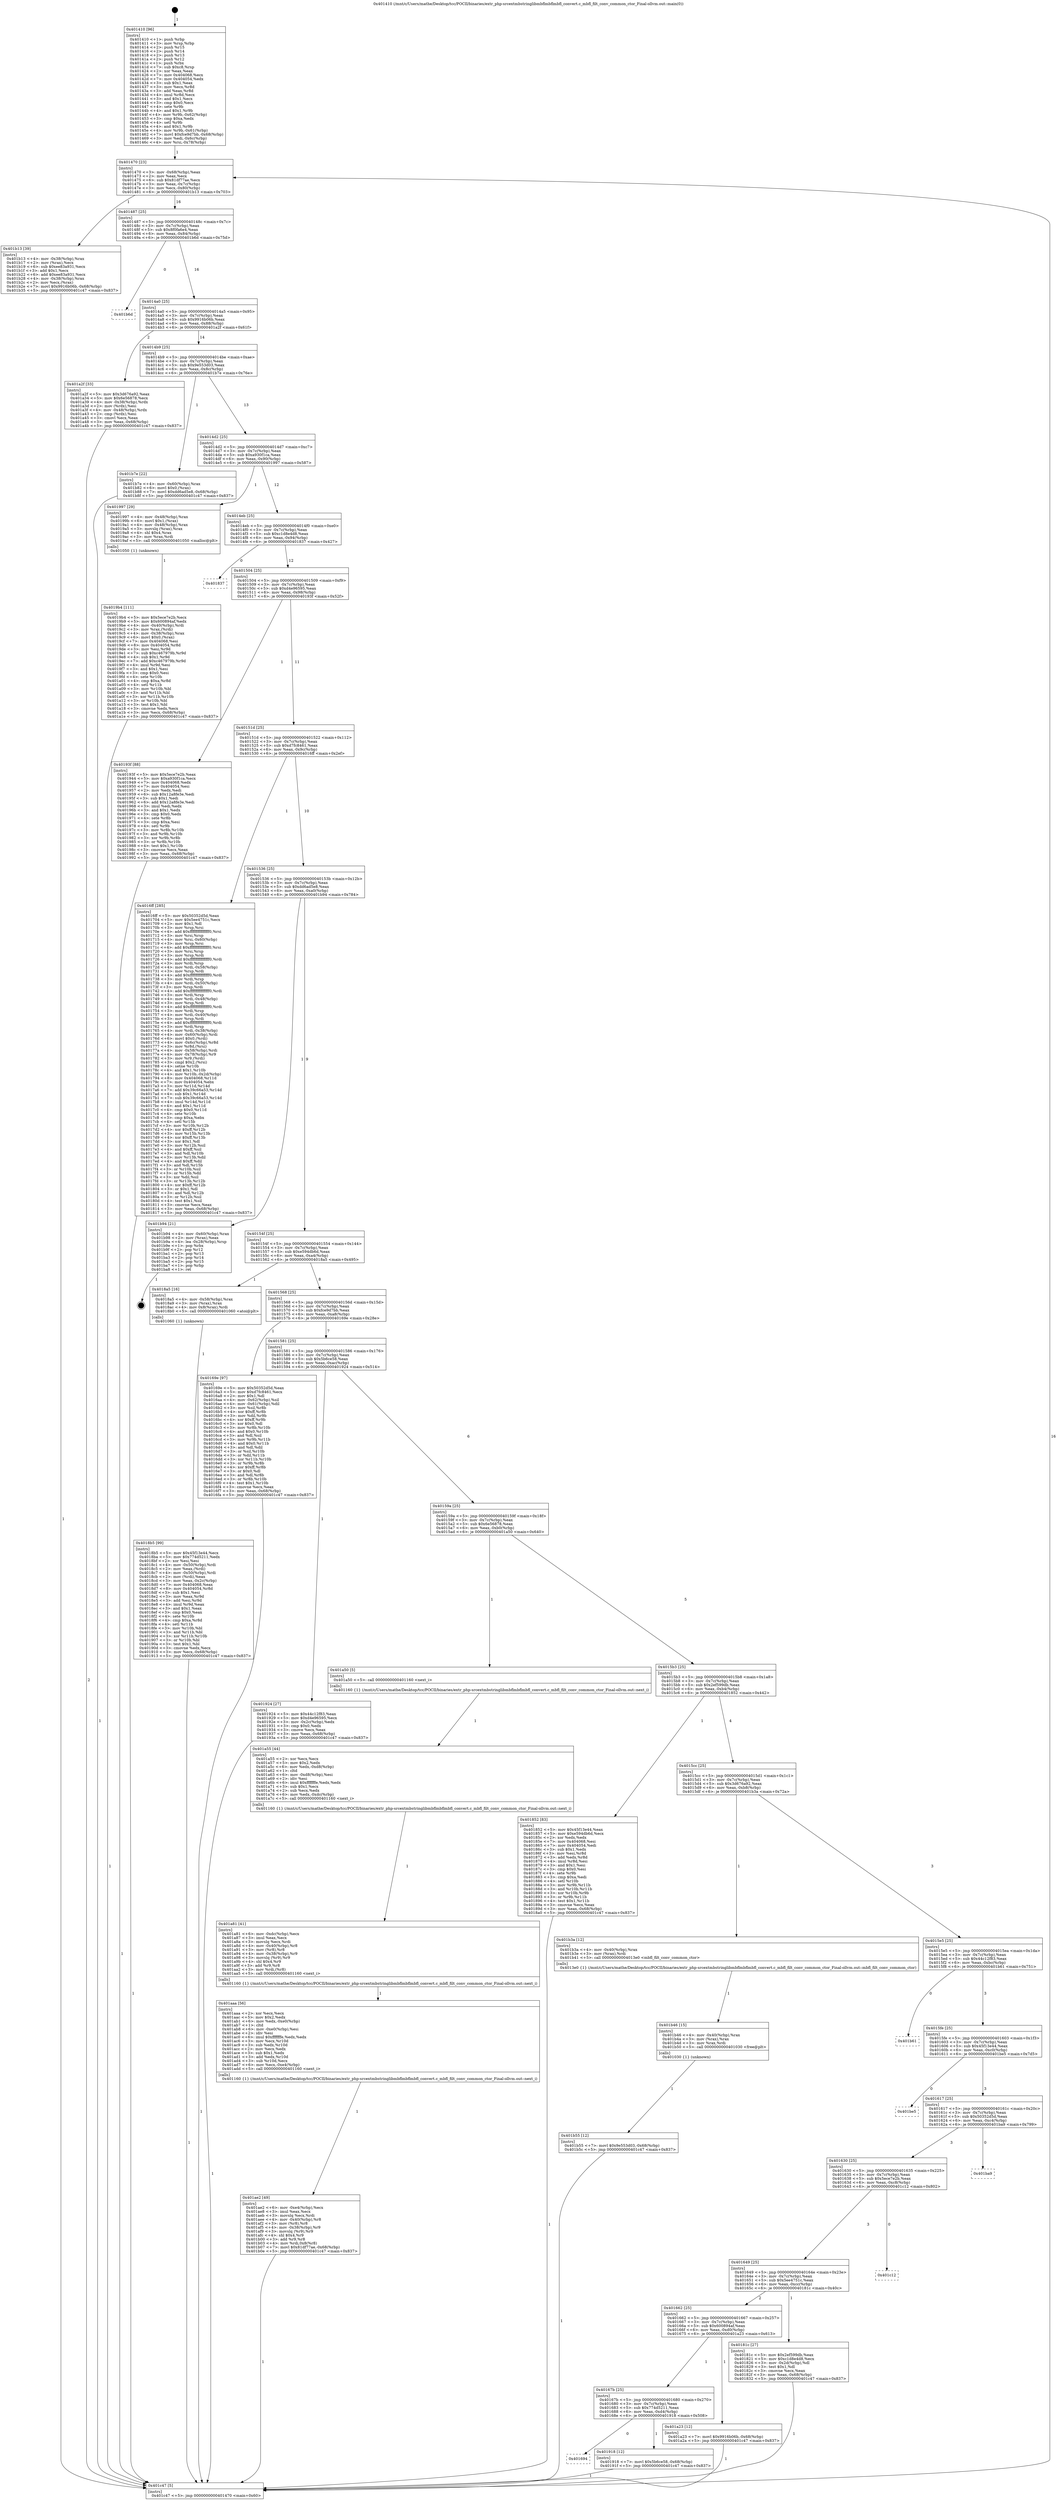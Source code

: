 digraph "0x401410" {
  label = "0x401410 (/mnt/c/Users/mathe/Desktop/tcc/POCII/binaries/extr_php-srcextmbstringlibmbflmbflmbfl_convert.c_mbfl_filt_conv_common_ctor_Final-ollvm.out::main(0))"
  labelloc = "t"
  node[shape=record]

  Entry [label="",width=0.3,height=0.3,shape=circle,fillcolor=black,style=filled]
  "0x401470" [label="{
     0x401470 [23]\l
     | [instrs]\l
     &nbsp;&nbsp;0x401470 \<+3\>: mov -0x68(%rbp),%eax\l
     &nbsp;&nbsp;0x401473 \<+2\>: mov %eax,%ecx\l
     &nbsp;&nbsp;0x401475 \<+6\>: sub $0x81df77ae,%ecx\l
     &nbsp;&nbsp;0x40147b \<+3\>: mov %eax,-0x7c(%rbp)\l
     &nbsp;&nbsp;0x40147e \<+3\>: mov %ecx,-0x80(%rbp)\l
     &nbsp;&nbsp;0x401481 \<+6\>: je 0000000000401b13 \<main+0x703\>\l
  }"]
  "0x401b13" [label="{
     0x401b13 [39]\l
     | [instrs]\l
     &nbsp;&nbsp;0x401b13 \<+4\>: mov -0x38(%rbp),%rax\l
     &nbsp;&nbsp;0x401b17 \<+2\>: mov (%rax),%ecx\l
     &nbsp;&nbsp;0x401b19 \<+6\>: sub $0xee83a931,%ecx\l
     &nbsp;&nbsp;0x401b1f \<+3\>: add $0x1,%ecx\l
     &nbsp;&nbsp;0x401b22 \<+6\>: add $0xee83a931,%ecx\l
     &nbsp;&nbsp;0x401b28 \<+4\>: mov -0x38(%rbp),%rax\l
     &nbsp;&nbsp;0x401b2c \<+2\>: mov %ecx,(%rax)\l
     &nbsp;&nbsp;0x401b2e \<+7\>: movl $0x9916b06b,-0x68(%rbp)\l
     &nbsp;&nbsp;0x401b35 \<+5\>: jmp 0000000000401c47 \<main+0x837\>\l
  }"]
  "0x401487" [label="{
     0x401487 [25]\l
     | [instrs]\l
     &nbsp;&nbsp;0x401487 \<+5\>: jmp 000000000040148c \<main+0x7c\>\l
     &nbsp;&nbsp;0x40148c \<+3\>: mov -0x7c(%rbp),%eax\l
     &nbsp;&nbsp;0x40148f \<+5\>: sub $0x8f0fa6e4,%eax\l
     &nbsp;&nbsp;0x401494 \<+6\>: mov %eax,-0x84(%rbp)\l
     &nbsp;&nbsp;0x40149a \<+6\>: je 0000000000401b6d \<main+0x75d\>\l
  }"]
  Exit [label="",width=0.3,height=0.3,shape=circle,fillcolor=black,style=filled,peripheries=2]
  "0x401b6d" [label="{
     0x401b6d\l
  }", style=dashed]
  "0x4014a0" [label="{
     0x4014a0 [25]\l
     | [instrs]\l
     &nbsp;&nbsp;0x4014a0 \<+5\>: jmp 00000000004014a5 \<main+0x95\>\l
     &nbsp;&nbsp;0x4014a5 \<+3\>: mov -0x7c(%rbp),%eax\l
     &nbsp;&nbsp;0x4014a8 \<+5\>: sub $0x9916b06b,%eax\l
     &nbsp;&nbsp;0x4014ad \<+6\>: mov %eax,-0x88(%rbp)\l
     &nbsp;&nbsp;0x4014b3 \<+6\>: je 0000000000401a2f \<main+0x61f\>\l
  }"]
  "0x401b55" [label="{
     0x401b55 [12]\l
     | [instrs]\l
     &nbsp;&nbsp;0x401b55 \<+7\>: movl $0x9e553d03,-0x68(%rbp)\l
     &nbsp;&nbsp;0x401b5c \<+5\>: jmp 0000000000401c47 \<main+0x837\>\l
  }"]
  "0x401a2f" [label="{
     0x401a2f [33]\l
     | [instrs]\l
     &nbsp;&nbsp;0x401a2f \<+5\>: mov $0x3d676a92,%eax\l
     &nbsp;&nbsp;0x401a34 \<+5\>: mov $0x6e56878,%ecx\l
     &nbsp;&nbsp;0x401a39 \<+4\>: mov -0x38(%rbp),%rdx\l
     &nbsp;&nbsp;0x401a3d \<+2\>: mov (%rdx),%esi\l
     &nbsp;&nbsp;0x401a3f \<+4\>: mov -0x48(%rbp),%rdx\l
     &nbsp;&nbsp;0x401a43 \<+2\>: cmp (%rdx),%esi\l
     &nbsp;&nbsp;0x401a45 \<+3\>: cmovl %ecx,%eax\l
     &nbsp;&nbsp;0x401a48 \<+3\>: mov %eax,-0x68(%rbp)\l
     &nbsp;&nbsp;0x401a4b \<+5\>: jmp 0000000000401c47 \<main+0x837\>\l
  }"]
  "0x4014b9" [label="{
     0x4014b9 [25]\l
     | [instrs]\l
     &nbsp;&nbsp;0x4014b9 \<+5\>: jmp 00000000004014be \<main+0xae\>\l
     &nbsp;&nbsp;0x4014be \<+3\>: mov -0x7c(%rbp),%eax\l
     &nbsp;&nbsp;0x4014c1 \<+5\>: sub $0x9e553d03,%eax\l
     &nbsp;&nbsp;0x4014c6 \<+6\>: mov %eax,-0x8c(%rbp)\l
     &nbsp;&nbsp;0x4014cc \<+6\>: je 0000000000401b7e \<main+0x76e\>\l
  }"]
  "0x401b46" [label="{
     0x401b46 [15]\l
     | [instrs]\l
     &nbsp;&nbsp;0x401b46 \<+4\>: mov -0x40(%rbp),%rax\l
     &nbsp;&nbsp;0x401b4a \<+3\>: mov (%rax),%rax\l
     &nbsp;&nbsp;0x401b4d \<+3\>: mov %rax,%rdi\l
     &nbsp;&nbsp;0x401b50 \<+5\>: call 0000000000401030 \<free@plt\>\l
     | [calls]\l
     &nbsp;&nbsp;0x401030 \{1\} (unknown)\l
  }"]
  "0x401b7e" [label="{
     0x401b7e [22]\l
     | [instrs]\l
     &nbsp;&nbsp;0x401b7e \<+4\>: mov -0x60(%rbp),%rax\l
     &nbsp;&nbsp;0x401b82 \<+6\>: movl $0x0,(%rax)\l
     &nbsp;&nbsp;0x401b88 \<+7\>: movl $0xdd6ad5e8,-0x68(%rbp)\l
     &nbsp;&nbsp;0x401b8f \<+5\>: jmp 0000000000401c47 \<main+0x837\>\l
  }"]
  "0x4014d2" [label="{
     0x4014d2 [25]\l
     | [instrs]\l
     &nbsp;&nbsp;0x4014d2 \<+5\>: jmp 00000000004014d7 \<main+0xc7\>\l
     &nbsp;&nbsp;0x4014d7 \<+3\>: mov -0x7c(%rbp),%eax\l
     &nbsp;&nbsp;0x4014da \<+5\>: sub $0xa930f1ca,%eax\l
     &nbsp;&nbsp;0x4014df \<+6\>: mov %eax,-0x90(%rbp)\l
     &nbsp;&nbsp;0x4014e5 \<+6\>: je 0000000000401997 \<main+0x587\>\l
  }"]
  "0x401ae2" [label="{
     0x401ae2 [49]\l
     | [instrs]\l
     &nbsp;&nbsp;0x401ae2 \<+6\>: mov -0xe4(%rbp),%ecx\l
     &nbsp;&nbsp;0x401ae8 \<+3\>: imul %eax,%ecx\l
     &nbsp;&nbsp;0x401aeb \<+3\>: movslq %ecx,%rdi\l
     &nbsp;&nbsp;0x401aee \<+4\>: mov -0x40(%rbp),%r8\l
     &nbsp;&nbsp;0x401af2 \<+3\>: mov (%r8),%r8\l
     &nbsp;&nbsp;0x401af5 \<+4\>: mov -0x38(%rbp),%r9\l
     &nbsp;&nbsp;0x401af9 \<+3\>: movslq (%r9),%r9\l
     &nbsp;&nbsp;0x401afc \<+4\>: shl $0x4,%r9\l
     &nbsp;&nbsp;0x401b00 \<+3\>: add %r9,%r8\l
     &nbsp;&nbsp;0x401b03 \<+4\>: mov %rdi,0x8(%r8)\l
     &nbsp;&nbsp;0x401b07 \<+7\>: movl $0x81df77ae,-0x68(%rbp)\l
     &nbsp;&nbsp;0x401b0e \<+5\>: jmp 0000000000401c47 \<main+0x837\>\l
  }"]
  "0x401997" [label="{
     0x401997 [29]\l
     | [instrs]\l
     &nbsp;&nbsp;0x401997 \<+4\>: mov -0x48(%rbp),%rax\l
     &nbsp;&nbsp;0x40199b \<+6\>: movl $0x1,(%rax)\l
     &nbsp;&nbsp;0x4019a1 \<+4\>: mov -0x48(%rbp),%rax\l
     &nbsp;&nbsp;0x4019a5 \<+3\>: movslq (%rax),%rax\l
     &nbsp;&nbsp;0x4019a8 \<+4\>: shl $0x4,%rax\l
     &nbsp;&nbsp;0x4019ac \<+3\>: mov %rax,%rdi\l
     &nbsp;&nbsp;0x4019af \<+5\>: call 0000000000401050 \<malloc@plt\>\l
     | [calls]\l
     &nbsp;&nbsp;0x401050 \{1\} (unknown)\l
  }"]
  "0x4014eb" [label="{
     0x4014eb [25]\l
     | [instrs]\l
     &nbsp;&nbsp;0x4014eb \<+5\>: jmp 00000000004014f0 \<main+0xe0\>\l
     &nbsp;&nbsp;0x4014f0 \<+3\>: mov -0x7c(%rbp),%eax\l
     &nbsp;&nbsp;0x4014f3 \<+5\>: sub $0xc1d8e4d8,%eax\l
     &nbsp;&nbsp;0x4014f8 \<+6\>: mov %eax,-0x94(%rbp)\l
     &nbsp;&nbsp;0x4014fe \<+6\>: je 0000000000401837 \<main+0x427\>\l
  }"]
  "0x401aaa" [label="{
     0x401aaa [56]\l
     | [instrs]\l
     &nbsp;&nbsp;0x401aaa \<+2\>: xor %ecx,%ecx\l
     &nbsp;&nbsp;0x401aac \<+5\>: mov $0x2,%edx\l
     &nbsp;&nbsp;0x401ab1 \<+6\>: mov %edx,-0xe0(%rbp)\l
     &nbsp;&nbsp;0x401ab7 \<+1\>: cltd\l
     &nbsp;&nbsp;0x401ab8 \<+6\>: mov -0xe0(%rbp),%esi\l
     &nbsp;&nbsp;0x401abe \<+2\>: idiv %esi\l
     &nbsp;&nbsp;0x401ac0 \<+6\>: imul $0xfffffffe,%edx,%edx\l
     &nbsp;&nbsp;0x401ac6 \<+3\>: mov %ecx,%r10d\l
     &nbsp;&nbsp;0x401ac9 \<+3\>: sub %edx,%r10d\l
     &nbsp;&nbsp;0x401acc \<+2\>: mov %ecx,%edx\l
     &nbsp;&nbsp;0x401ace \<+3\>: sub $0x1,%edx\l
     &nbsp;&nbsp;0x401ad1 \<+3\>: add %edx,%r10d\l
     &nbsp;&nbsp;0x401ad4 \<+3\>: sub %r10d,%ecx\l
     &nbsp;&nbsp;0x401ad7 \<+6\>: mov %ecx,-0xe4(%rbp)\l
     &nbsp;&nbsp;0x401add \<+5\>: call 0000000000401160 \<next_i\>\l
     | [calls]\l
     &nbsp;&nbsp;0x401160 \{1\} (/mnt/c/Users/mathe/Desktop/tcc/POCII/binaries/extr_php-srcextmbstringlibmbflmbflmbfl_convert.c_mbfl_filt_conv_common_ctor_Final-ollvm.out::next_i)\l
  }"]
  "0x401837" [label="{
     0x401837\l
  }", style=dashed]
  "0x401504" [label="{
     0x401504 [25]\l
     | [instrs]\l
     &nbsp;&nbsp;0x401504 \<+5\>: jmp 0000000000401509 \<main+0xf9\>\l
     &nbsp;&nbsp;0x401509 \<+3\>: mov -0x7c(%rbp),%eax\l
     &nbsp;&nbsp;0x40150c \<+5\>: sub $0xd4e96595,%eax\l
     &nbsp;&nbsp;0x401511 \<+6\>: mov %eax,-0x98(%rbp)\l
     &nbsp;&nbsp;0x401517 \<+6\>: je 000000000040193f \<main+0x52f\>\l
  }"]
  "0x401a81" [label="{
     0x401a81 [41]\l
     | [instrs]\l
     &nbsp;&nbsp;0x401a81 \<+6\>: mov -0xdc(%rbp),%ecx\l
     &nbsp;&nbsp;0x401a87 \<+3\>: imul %eax,%ecx\l
     &nbsp;&nbsp;0x401a8a \<+3\>: movslq %ecx,%rdi\l
     &nbsp;&nbsp;0x401a8d \<+4\>: mov -0x40(%rbp),%r8\l
     &nbsp;&nbsp;0x401a91 \<+3\>: mov (%r8),%r8\l
     &nbsp;&nbsp;0x401a94 \<+4\>: mov -0x38(%rbp),%r9\l
     &nbsp;&nbsp;0x401a98 \<+3\>: movslq (%r9),%r9\l
     &nbsp;&nbsp;0x401a9b \<+4\>: shl $0x4,%r9\l
     &nbsp;&nbsp;0x401a9f \<+3\>: add %r9,%r8\l
     &nbsp;&nbsp;0x401aa2 \<+3\>: mov %rdi,(%r8)\l
     &nbsp;&nbsp;0x401aa5 \<+5\>: call 0000000000401160 \<next_i\>\l
     | [calls]\l
     &nbsp;&nbsp;0x401160 \{1\} (/mnt/c/Users/mathe/Desktop/tcc/POCII/binaries/extr_php-srcextmbstringlibmbflmbflmbfl_convert.c_mbfl_filt_conv_common_ctor_Final-ollvm.out::next_i)\l
  }"]
  "0x40193f" [label="{
     0x40193f [88]\l
     | [instrs]\l
     &nbsp;&nbsp;0x40193f \<+5\>: mov $0x5ece7e2b,%eax\l
     &nbsp;&nbsp;0x401944 \<+5\>: mov $0xa930f1ca,%ecx\l
     &nbsp;&nbsp;0x401949 \<+7\>: mov 0x404068,%edx\l
     &nbsp;&nbsp;0x401950 \<+7\>: mov 0x404054,%esi\l
     &nbsp;&nbsp;0x401957 \<+2\>: mov %edx,%edi\l
     &nbsp;&nbsp;0x401959 \<+6\>: sub $0x12a8fe3e,%edi\l
     &nbsp;&nbsp;0x40195f \<+3\>: sub $0x1,%edi\l
     &nbsp;&nbsp;0x401962 \<+6\>: add $0x12a8fe3e,%edi\l
     &nbsp;&nbsp;0x401968 \<+3\>: imul %edi,%edx\l
     &nbsp;&nbsp;0x40196b \<+3\>: and $0x1,%edx\l
     &nbsp;&nbsp;0x40196e \<+3\>: cmp $0x0,%edx\l
     &nbsp;&nbsp;0x401971 \<+4\>: sete %r8b\l
     &nbsp;&nbsp;0x401975 \<+3\>: cmp $0xa,%esi\l
     &nbsp;&nbsp;0x401978 \<+4\>: setl %r9b\l
     &nbsp;&nbsp;0x40197c \<+3\>: mov %r8b,%r10b\l
     &nbsp;&nbsp;0x40197f \<+3\>: and %r9b,%r10b\l
     &nbsp;&nbsp;0x401982 \<+3\>: xor %r9b,%r8b\l
     &nbsp;&nbsp;0x401985 \<+3\>: or %r8b,%r10b\l
     &nbsp;&nbsp;0x401988 \<+4\>: test $0x1,%r10b\l
     &nbsp;&nbsp;0x40198c \<+3\>: cmovne %ecx,%eax\l
     &nbsp;&nbsp;0x40198f \<+3\>: mov %eax,-0x68(%rbp)\l
     &nbsp;&nbsp;0x401992 \<+5\>: jmp 0000000000401c47 \<main+0x837\>\l
  }"]
  "0x40151d" [label="{
     0x40151d [25]\l
     | [instrs]\l
     &nbsp;&nbsp;0x40151d \<+5\>: jmp 0000000000401522 \<main+0x112\>\l
     &nbsp;&nbsp;0x401522 \<+3\>: mov -0x7c(%rbp),%eax\l
     &nbsp;&nbsp;0x401525 \<+5\>: sub $0xd7fc8461,%eax\l
     &nbsp;&nbsp;0x40152a \<+6\>: mov %eax,-0x9c(%rbp)\l
     &nbsp;&nbsp;0x401530 \<+6\>: je 00000000004016ff \<main+0x2ef\>\l
  }"]
  "0x401a55" [label="{
     0x401a55 [44]\l
     | [instrs]\l
     &nbsp;&nbsp;0x401a55 \<+2\>: xor %ecx,%ecx\l
     &nbsp;&nbsp;0x401a57 \<+5\>: mov $0x2,%edx\l
     &nbsp;&nbsp;0x401a5c \<+6\>: mov %edx,-0xd8(%rbp)\l
     &nbsp;&nbsp;0x401a62 \<+1\>: cltd\l
     &nbsp;&nbsp;0x401a63 \<+6\>: mov -0xd8(%rbp),%esi\l
     &nbsp;&nbsp;0x401a69 \<+2\>: idiv %esi\l
     &nbsp;&nbsp;0x401a6b \<+6\>: imul $0xfffffffe,%edx,%edx\l
     &nbsp;&nbsp;0x401a71 \<+3\>: sub $0x1,%ecx\l
     &nbsp;&nbsp;0x401a74 \<+2\>: sub %ecx,%edx\l
     &nbsp;&nbsp;0x401a76 \<+6\>: mov %edx,-0xdc(%rbp)\l
     &nbsp;&nbsp;0x401a7c \<+5\>: call 0000000000401160 \<next_i\>\l
     | [calls]\l
     &nbsp;&nbsp;0x401160 \{1\} (/mnt/c/Users/mathe/Desktop/tcc/POCII/binaries/extr_php-srcextmbstringlibmbflmbflmbfl_convert.c_mbfl_filt_conv_common_ctor_Final-ollvm.out::next_i)\l
  }"]
  "0x4016ff" [label="{
     0x4016ff [285]\l
     | [instrs]\l
     &nbsp;&nbsp;0x4016ff \<+5\>: mov $0x50352d5d,%eax\l
     &nbsp;&nbsp;0x401704 \<+5\>: mov $0x5ee4751c,%ecx\l
     &nbsp;&nbsp;0x401709 \<+2\>: mov $0x1,%dl\l
     &nbsp;&nbsp;0x40170b \<+3\>: mov %rsp,%rsi\l
     &nbsp;&nbsp;0x40170e \<+4\>: add $0xfffffffffffffff0,%rsi\l
     &nbsp;&nbsp;0x401712 \<+3\>: mov %rsi,%rsp\l
     &nbsp;&nbsp;0x401715 \<+4\>: mov %rsi,-0x60(%rbp)\l
     &nbsp;&nbsp;0x401719 \<+3\>: mov %rsp,%rsi\l
     &nbsp;&nbsp;0x40171c \<+4\>: add $0xfffffffffffffff0,%rsi\l
     &nbsp;&nbsp;0x401720 \<+3\>: mov %rsi,%rsp\l
     &nbsp;&nbsp;0x401723 \<+3\>: mov %rsp,%rdi\l
     &nbsp;&nbsp;0x401726 \<+4\>: add $0xfffffffffffffff0,%rdi\l
     &nbsp;&nbsp;0x40172a \<+3\>: mov %rdi,%rsp\l
     &nbsp;&nbsp;0x40172d \<+4\>: mov %rdi,-0x58(%rbp)\l
     &nbsp;&nbsp;0x401731 \<+3\>: mov %rsp,%rdi\l
     &nbsp;&nbsp;0x401734 \<+4\>: add $0xfffffffffffffff0,%rdi\l
     &nbsp;&nbsp;0x401738 \<+3\>: mov %rdi,%rsp\l
     &nbsp;&nbsp;0x40173b \<+4\>: mov %rdi,-0x50(%rbp)\l
     &nbsp;&nbsp;0x40173f \<+3\>: mov %rsp,%rdi\l
     &nbsp;&nbsp;0x401742 \<+4\>: add $0xfffffffffffffff0,%rdi\l
     &nbsp;&nbsp;0x401746 \<+3\>: mov %rdi,%rsp\l
     &nbsp;&nbsp;0x401749 \<+4\>: mov %rdi,-0x48(%rbp)\l
     &nbsp;&nbsp;0x40174d \<+3\>: mov %rsp,%rdi\l
     &nbsp;&nbsp;0x401750 \<+4\>: add $0xfffffffffffffff0,%rdi\l
     &nbsp;&nbsp;0x401754 \<+3\>: mov %rdi,%rsp\l
     &nbsp;&nbsp;0x401757 \<+4\>: mov %rdi,-0x40(%rbp)\l
     &nbsp;&nbsp;0x40175b \<+3\>: mov %rsp,%rdi\l
     &nbsp;&nbsp;0x40175e \<+4\>: add $0xfffffffffffffff0,%rdi\l
     &nbsp;&nbsp;0x401762 \<+3\>: mov %rdi,%rsp\l
     &nbsp;&nbsp;0x401765 \<+4\>: mov %rdi,-0x38(%rbp)\l
     &nbsp;&nbsp;0x401769 \<+4\>: mov -0x60(%rbp),%rdi\l
     &nbsp;&nbsp;0x40176d \<+6\>: movl $0x0,(%rdi)\l
     &nbsp;&nbsp;0x401773 \<+4\>: mov -0x6c(%rbp),%r8d\l
     &nbsp;&nbsp;0x401777 \<+3\>: mov %r8d,(%rsi)\l
     &nbsp;&nbsp;0x40177a \<+4\>: mov -0x58(%rbp),%rdi\l
     &nbsp;&nbsp;0x40177e \<+4\>: mov -0x78(%rbp),%r9\l
     &nbsp;&nbsp;0x401782 \<+3\>: mov %r9,(%rdi)\l
     &nbsp;&nbsp;0x401785 \<+3\>: cmpl $0x2,(%rsi)\l
     &nbsp;&nbsp;0x401788 \<+4\>: setne %r10b\l
     &nbsp;&nbsp;0x40178c \<+4\>: and $0x1,%r10b\l
     &nbsp;&nbsp;0x401790 \<+4\>: mov %r10b,-0x2d(%rbp)\l
     &nbsp;&nbsp;0x401794 \<+8\>: mov 0x404068,%r11d\l
     &nbsp;&nbsp;0x40179c \<+7\>: mov 0x404054,%ebx\l
     &nbsp;&nbsp;0x4017a3 \<+3\>: mov %r11d,%r14d\l
     &nbsp;&nbsp;0x4017a6 \<+7\>: add $0x39c66a53,%r14d\l
     &nbsp;&nbsp;0x4017ad \<+4\>: sub $0x1,%r14d\l
     &nbsp;&nbsp;0x4017b1 \<+7\>: sub $0x39c66a53,%r14d\l
     &nbsp;&nbsp;0x4017b8 \<+4\>: imul %r14d,%r11d\l
     &nbsp;&nbsp;0x4017bc \<+4\>: and $0x1,%r11d\l
     &nbsp;&nbsp;0x4017c0 \<+4\>: cmp $0x0,%r11d\l
     &nbsp;&nbsp;0x4017c4 \<+4\>: sete %r10b\l
     &nbsp;&nbsp;0x4017c8 \<+3\>: cmp $0xa,%ebx\l
     &nbsp;&nbsp;0x4017cb \<+4\>: setl %r15b\l
     &nbsp;&nbsp;0x4017cf \<+3\>: mov %r10b,%r12b\l
     &nbsp;&nbsp;0x4017d2 \<+4\>: xor $0xff,%r12b\l
     &nbsp;&nbsp;0x4017d6 \<+3\>: mov %r15b,%r13b\l
     &nbsp;&nbsp;0x4017d9 \<+4\>: xor $0xff,%r13b\l
     &nbsp;&nbsp;0x4017dd \<+3\>: xor $0x1,%dl\l
     &nbsp;&nbsp;0x4017e0 \<+3\>: mov %r12b,%sil\l
     &nbsp;&nbsp;0x4017e3 \<+4\>: and $0xff,%sil\l
     &nbsp;&nbsp;0x4017e7 \<+3\>: and %dl,%r10b\l
     &nbsp;&nbsp;0x4017ea \<+3\>: mov %r13b,%dil\l
     &nbsp;&nbsp;0x4017ed \<+4\>: and $0xff,%dil\l
     &nbsp;&nbsp;0x4017f1 \<+3\>: and %dl,%r15b\l
     &nbsp;&nbsp;0x4017f4 \<+3\>: or %r10b,%sil\l
     &nbsp;&nbsp;0x4017f7 \<+3\>: or %r15b,%dil\l
     &nbsp;&nbsp;0x4017fa \<+3\>: xor %dil,%sil\l
     &nbsp;&nbsp;0x4017fd \<+3\>: or %r13b,%r12b\l
     &nbsp;&nbsp;0x401800 \<+4\>: xor $0xff,%r12b\l
     &nbsp;&nbsp;0x401804 \<+3\>: or $0x1,%dl\l
     &nbsp;&nbsp;0x401807 \<+3\>: and %dl,%r12b\l
     &nbsp;&nbsp;0x40180a \<+3\>: or %r12b,%sil\l
     &nbsp;&nbsp;0x40180d \<+4\>: test $0x1,%sil\l
     &nbsp;&nbsp;0x401811 \<+3\>: cmovne %ecx,%eax\l
     &nbsp;&nbsp;0x401814 \<+3\>: mov %eax,-0x68(%rbp)\l
     &nbsp;&nbsp;0x401817 \<+5\>: jmp 0000000000401c47 \<main+0x837\>\l
  }"]
  "0x401536" [label="{
     0x401536 [25]\l
     | [instrs]\l
     &nbsp;&nbsp;0x401536 \<+5\>: jmp 000000000040153b \<main+0x12b\>\l
     &nbsp;&nbsp;0x40153b \<+3\>: mov -0x7c(%rbp),%eax\l
     &nbsp;&nbsp;0x40153e \<+5\>: sub $0xdd6ad5e8,%eax\l
     &nbsp;&nbsp;0x401543 \<+6\>: mov %eax,-0xa0(%rbp)\l
     &nbsp;&nbsp;0x401549 \<+6\>: je 0000000000401b94 \<main+0x784\>\l
  }"]
  "0x4019b4" [label="{
     0x4019b4 [111]\l
     | [instrs]\l
     &nbsp;&nbsp;0x4019b4 \<+5\>: mov $0x5ece7e2b,%ecx\l
     &nbsp;&nbsp;0x4019b9 \<+5\>: mov $0x600894af,%edx\l
     &nbsp;&nbsp;0x4019be \<+4\>: mov -0x40(%rbp),%rdi\l
     &nbsp;&nbsp;0x4019c2 \<+3\>: mov %rax,(%rdi)\l
     &nbsp;&nbsp;0x4019c5 \<+4\>: mov -0x38(%rbp),%rax\l
     &nbsp;&nbsp;0x4019c9 \<+6\>: movl $0x0,(%rax)\l
     &nbsp;&nbsp;0x4019cf \<+7\>: mov 0x404068,%esi\l
     &nbsp;&nbsp;0x4019d6 \<+8\>: mov 0x404054,%r8d\l
     &nbsp;&nbsp;0x4019de \<+3\>: mov %esi,%r9d\l
     &nbsp;&nbsp;0x4019e1 \<+7\>: sub $0xc467979b,%r9d\l
     &nbsp;&nbsp;0x4019e8 \<+4\>: sub $0x1,%r9d\l
     &nbsp;&nbsp;0x4019ec \<+7\>: add $0xc467979b,%r9d\l
     &nbsp;&nbsp;0x4019f3 \<+4\>: imul %r9d,%esi\l
     &nbsp;&nbsp;0x4019f7 \<+3\>: and $0x1,%esi\l
     &nbsp;&nbsp;0x4019fa \<+3\>: cmp $0x0,%esi\l
     &nbsp;&nbsp;0x4019fd \<+4\>: sete %r10b\l
     &nbsp;&nbsp;0x401a01 \<+4\>: cmp $0xa,%r8d\l
     &nbsp;&nbsp;0x401a05 \<+4\>: setl %r11b\l
     &nbsp;&nbsp;0x401a09 \<+3\>: mov %r10b,%bl\l
     &nbsp;&nbsp;0x401a0c \<+3\>: and %r11b,%bl\l
     &nbsp;&nbsp;0x401a0f \<+3\>: xor %r11b,%r10b\l
     &nbsp;&nbsp;0x401a12 \<+3\>: or %r10b,%bl\l
     &nbsp;&nbsp;0x401a15 \<+3\>: test $0x1,%bl\l
     &nbsp;&nbsp;0x401a18 \<+3\>: cmovne %edx,%ecx\l
     &nbsp;&nbsp;0x401a1b \<+3\>: mov %ecx,-0x68(%rbp)\l
     &nbsp;&nbsp;0x401a1e \<+5\>: jmp 0000000000401c47 \<main+0x837\>\l
  }"]
  "0x401b94" [label="{
     0x401b94 [21]\l
     | [instrs]\l
     &nbsp;&nbsp;0x401b94 \<+4\>: mov -0x60(%rbp),%rax\l
     &nbsp;&nbsp;0x401b98 \<+2\>: mov (%rax),%eax\l
     &nbsp;&nbsp;0x401b9a \<+4\>: lea -0x28(%rbp),%rsp\l
     &nbsp;&nbsp;0x401b9e \<+1\>: pop %rbx\l
     &nbsp;&nbsp;0x401b9f \<+2\>: pop %r12\l
     &nbsp;&nbsp;0x401ba1 \<+2\>: pop %r13\l
     &nbsp;&nbsp;0x401ba3 \<+2\>: pop %r14\l
     &nbsp;&nbsp;0x401ba5 \<+2\>: pop %r15\l
     &nbsp;&nbsp;0x401ba7 \<+1\>: pop %rbp\l
     &nbsp;&nbsp;0x401ba8 \<+1\>: ret\l
  }"]
  "0x40154f" [label="{
     0x40154f [25]\l
     | [instrs]\l
     &nbsp;&nbsp;0x40154f \<+5\>: jmp 0000000000401554 \<main+0x144\>\l
     &nbsp;&nbsp;0x401554 \<+3\>: mov -0x7c(%rbp),%eax\l
     &nbsp;&nbsp;0x401557 \<+5\>: sub $0xe594db6d,%eax\l
     &nbsp;&nbsp;0x40155c \<+6\>: mov %eax,-0xa4(%rbp)\l
     &nbsp;&nbsp;0x401562 \<+6\>: je 00000000004018a5 \<main+0x495\>\l
  }"]
  "0x401694" [label="{
     0x401694\l
  }", style=dashed]
  "0x4018a5" [label="{
     0x4018a5 [16]\l
     | [instrs]\l
     &nbsp;&nbsp;0x4018a5 \<+4\>: mov -0x58(%rbp),%rax\l
     &nbsp;&nbsp;0x4018a9 \<+3\>: mov (%rax),%rax\l
     &nbsp;&nbsp;0x4018ac \<+4\>: mov 0x8(%rax),%rdi\l
     &nbsp;&nbsp;0x4018b0 \<+5\>: call 0000000000401060 \<atoi@plt\>\l
     | [calls]\l
     &nbsp;&nbsp;0x401060 \{1\} (unknown)\l
  }"]
  "0x401568" [label="{
     0x401568 [25]\l
     | [instrs]\l
     &nbsp;&nbsp;0x401568 \<+5\>: jmp 000000000040156d \<main+0x15d\>\l
     &nbsp;&nbsp;0x40156d \<+3\>: mov -0x7c(%rbp),%eax\l
     &nbsp;&nbsp;0x401570 \<+5\>: sub $0xfce9d7bb,%eax\l
     &nbsp;&nbsp;0x401575 \<+6\>: mov %eax,-0xa8(%rbp)\l
     &nbsp;&nbsp;0x40157b \<+6\>: je 000000000040169e \<main+0x28e\>\l
  }"]
  "0x401918" [label="{
     0x401918 [12]\l
     | [instrs]\l
     &nbsp;&nbsp;0x401918 \<+7\>: movl $0x5b6ce58,-0x68(%rbp)\l
     &nbsp;&nbsp;0x40191f \<+5\>: jmp 0000000000401c47 \<main+0x837\>\l
  }"]
  "0x40169e" [label="{
     0x40169e [97]\l
     | [instrs]\l
     &nbsp;&nbsp;0x40169e \<+5\>: mov $0x50352d5d,%eax\l
     &nbsp;&nbsp;0x4016a3 \<+5\>: mov $0xd7fc8461,%ecx\l
     &nbsp;&nbsp;0x4016a8 \<+2\>: mov $0x1,%dl\l
     &nbsp;&nbsp;0x4016aa \<+4\>: mov -0x62(%rbp),%sil\l
     &nbsp;&nbsp;0x4016ae \<+4\>: mov -0x61(%rbp),%dil\l
     &nbsp;&nbsp;0x4016b2 \<+3\>: mov %sil,%r8b\l
     &nbsp;&nbsp;0x4016b5 \<+4\>: xor $0xff,%r8b\l
     &nbsp;&nbsp;0x4016b9 \<+3\>: mov %dil,%r9b\l
     &nbsp;&nbsp;0x4016bc \<+4\>: xor $0xff,%r9b\l
     &nbsp;&nbsp;0x4016c0 \<+3\>: xor $0x0,%dl\l
     &nbsp;&nbsp;0x4016c3 \<+3\>: mov %r8b,%r10b\l
     &nbsp;&nbsp;0x4016c6 \<+4\>: and $0x0,%r10b\l
     &nbsp;&nbsp;0x4016ca \<+3\>: and %dl,%sil\l
     &nbsp;&nbsp;0x4016cd \<+3\>: mov %r9b,%r11b\l
     &nbsp;&nbsp;0x4016d0 \<+4\>: and $0x0,%r11b\l
     &nbsp;&nbsp;0x4016d4 \<+3\>: and %dl,%dil\l
     &nbsp;&nbsp;0x4016d7 \<+3\>: or %sil,%r10b\l
     &nbsp;&nbsp;0x4016da \<+3\>: or %dil,%r11b\l
     &nbsp;&nbsp;0x4016dd \<+3\>: xor %r11b,%r10b\l
     &nbsp;&nbsp;0x4016e0 \<+3\>: or %r9b,%r8b\l
     &nbsp;&nbsp;0x4016e3 \<+4\>: xor $0xff,%r8b\l
     &nbsp;&nbsp;0x4016e7 \<+3\>: or $0x0,%dl\l
     &nbsp;&nbsp;0x4016ea \<+3\>: and %dl,%r8b\l
     &nbsp;&nbsp;0x4016ed \<+3\>: or %r8b,%r10b\l
     &nbsp;&nbsp;0x4016f0 \<+4\>: test $0x1,%r10b\l
     &nbsp;&nbsp;0x4016f4 \<+3\>: cmovne %ecx,%eax\l
     &nbsp;&nbsp;0x4016f7 \<+3\>: mov %eax,-0x68(%rbp)\l
     &nbsp;&nbsp;0x4016fa \<+5\>: jmp 0000000000401c47 \<main+0x837\>\l
  }"]
  "0x401581" [label="{
     0x401581 [25]\l
     | [instrs]\l
     &nbsp;&nbsp;0x401581 \<+5\>: jmp 0000000000401586 \<main+0x176\>\l
     &nbsp;&nbsp;0x401586 \<+3\>: mov -0x7c(%rbp),%eax\l
     &nbsp;&nbsp;0x401589 \<+5\>: sub $0x5b6ce58,%eax\l
     &nbsp;&nbsp;0x40158e \<+6\>: mov %eax,-0xac(%rbp)\l
     &nbsp;&nbsp;0x401594 \<+6\>: je 0000000000401924 \<main+0x514\>\l
  }"]
  "0x401c47" [label="{
     0x401c47 [5]\l
     | [instrs]\l
     &nbsp;&nbsp;0x401c47 \<+5\>: jmp 0000000000401470 \<main+0x60\>\l
  }"]
  "0x401410" [label="{
     0x401410 [96]\l
     | [instrs]\l
     &nbsp;&nbsp;0x401410 \<+1\>: push %rbp\l
     &nbsp;&nbsp;0x401411 \<+3\>: mov %rsp,%rbp\l
     &nbsp;&nbsp;0x401414 \<+2\>: push %r15\l
     &nbsp;&nbsp;0x401416 \<+2\>: push %r14\l
     &nbsp;&nbsp;0x401418 \<+2\>: push %r13\l
     &nbsp;&nbsp;0x40141a \<+2\>: push %r12\l
     &nbsp;&nbsp;0x40141c \<+1\>: push %rbx\l
     &nbsp;&nbsp;0x40141d \<+7\>: sub $0xc8,%rsp\l
     &nbsp;&nbsp;0x401424 \<+2\>: xor %eax,%eax\l
     &nbsp;&nbsp;0x401426 \<+7\>: mov 0x404068,%ecx\l
     &nbsp;&nbsp;0x40142d \<+7\>: mov 0x404054,%edx\l
     &nbsp;&nbsp;0x401434 \<+3\>: sub $0x1,%eax\l
     &nbsp;&nbsp;0x401437 \<+3\>: mov %ecx,%r8d\l
     &nbsp;&nbsp;0x40143a \<+3\>: add %eax,%r8d\l
     &nbsp;&nbsp;0x40143d \<+4\>: imul %r8d,%ecx\l
     &nbsp;&nbsp;0x401441 \<+3\>: and $0x1,%ecx\l
     &nbsp;&nbsp;0x401444 \<+3\>: cmp $0x0,%ecx\l
     &nbsp;&nbsp;0x401447 \<+4\>: sete %r9b\l
     &nbsp;&nbsp;0x40144b \<+4\>: and $0x1,%r9b\l
     &nbsp;&nbsp;0x40144f \<+4\>: mov %r9b,-0x62(%rbp)\l
     &nbsp;&nbsp;0x401453 \<+3\>: cmp $0xa,%edx\l
     &nbsp;&nbsp;0x401456 \<+4\>: setl %r9b\l
     &nbsp;&nbsp;0x40145a \<+4\>: and $0x1,%r9b\l
     &nbsp;&nbsp;0x40145e \<+4\>: mov %r9b,-0x61(%rbp)\l
     &nbsp;&nbsp;0x401462 \<+7\>: movl $0xfce9d7bb,-0x68(%rbp)\l
     &nbsp;&nbsp;0x401469 \<+3\>: mov %edi,-0x6c(%rbp)\l
     &nbsp;&nbsp;0x40146c \<+4\>: mov %rsi,-0x78(%rbp)\l
  }"]
  "0x40167b" [label="{
     0x40167b [25]\l
     | [instrs]\l
     &nbsp;&nbsp;0x40167b \<+5\>: jmp 0000000000401680 \<main+0x270\>\l
     &nbsp;&nbsp;0x401680 \<+3\>: mov -0x7c(%rbp),%eax\l
     &nbsp;&nbsp;0x401683 \<+5\>: sub $0x774d5211,%eax\l
     &nbsp;&nbsp;0x401688 \<+6\>: mov %eax,-0xd4(%rbp)\l
     &nbsp;&nbsp;0x40168e \<+6\>: je 0000000000401918 \<main+0x508\>\l
  }"]
  "0x401a23" [label="{
     0x401a23 [12]\l
     | [instrs]\l
     &nbsp;&nbsp;0x401a23 \<+7\>: movl $0x9916b06b,-0x68(%rbp)\l
     &nbsp;&nbsp;0x401a2a \<+5\>: jmp 0000000000401c47 \<main+0x837\>\l
  }"]
  "0x401924" [label="{
     0x401924 [27]\l
     | [instrs]\l
     &nbsp;&nbsp;0x401924 \<+5\>: mov $0x44c12f83,%eax\l
     &nbsp;&nbsp;0x401929 \<+5\>: mov $0xd4e96595,%ecx\l
     &nbsp;&nbsp;0x40192e \<+3\>: mov -0x2c(%rbp),%edx\l
     &nbsp;&nbsp;0x401931 \<+3\>: cmp $0x0,%edx\l
     &nbsp;&nbsp;0x401934 \<+3\>: cmove %ecx,%eax\l
     &nbsp;&nbsp;0x401937 \<+3\>: mov %eax,-0x68(%rbp)\l
     &nbsp;&nbsp;0x40193a \<+5\>: jmp 0000000000401c47 \<main+0x837\>\l
  }"]
  "0x40159a" [label="{
     0x40159a [25]\l
     | [instrs]\l
     &nbsp;&nbsp;0x40159a \<+5\>: jmp 000000000040159f \<main+0x18f\>\l
     &nbsp;&nbsp;0x40159f \<+3\>: mov -0x7c(%rbp),%eax\l
     &nbsp;&nbsp;0x4015a2 \<+5\>: sub $0x6e56878,%eax\l
     &nbsp;&nbsp;0x4015a7 \<+6\>: mov %eax,-0xb0(%rbp)\l
     &nbsp;&nbsp;0x4015ad \<+6\>: je 0000000000401a50 \<main+0x640\>\l
  }"]
  "0x4018b5" [label="{
     0x4018b5 [99]\l
     | [instrs]\l
     &nbsp;&nbsp;0x4018b5 \<+5\>: mov $0x45f13e44,%ecx\l
     &nbsp;&nbsp;0x4018ba \<+5\>: mov $0x774d5211,%edx\l
     &nbsp;&nbsp;0x4018bf \<+2\>: xor %esi,%esi\l
     &nbsp;&nbsp;0x4018c1 \<+4\>: mov -0x50(%rbp),%rdi\l
     &nbsp;&nbsp;0x4018c5 \<+2\>: mov %eax,(%rdi)\l
     &nbsp;&nbsp;0x4018c7 \<+4\>: mov -0x50(%rbp),%rdi\l
     &nbsp;&nbsp;0x4018cb \<+2\>: mov (%rdi),%eax\l
     &nbsp;&nbsp;0x4018cd \<+3\>: mov %eax,-0x2c(%rbp)\l
     &nbsp;&nbsp;0x4018d0 \<+7\>: mov 0x404068,%eax\l
     &nbsp;&nbsp;0x4018d7 \<+8\>: mov 0x404054,%r8d\l
     &nbsp;&nbsp;0x4018df \<+3\>: sub $0x1,%esi\l
     &nbsp;&nbsp;0x4018e2 \<+3\>: mov %eax,%r9d\l
     &nbsp;&nbsp;0x4018e5 \<+3\>: add %esi,%r9d\l
     &nbsp;&nbsp;0x4018e8 \<+4\>: imul %r9d,%eax\l
     &nbsp;&nbsp;0x4018ec \<+3\>: and $0x1,%eax\l
     &nbsp;&nbsp;0x4018ef \<+3\>: cmp $0x0,%eax\l
     &nbsp;&nbsp;0x4018f2 \<+4\>: sete %r10b\l
     &nbsp;&nbsp;0x4018f6 \<+4\>: cmp $0xa,%r8d\l
     &nbsp;&nbsp;0x4018fa \<+4\>: setl %r11b\l
     &nbsp;&nbsp;0x4018fe \<+3\>: mov %r10b,%bl\l
     &nbsp;&nbsp;0x401901 \<+3\>: and %r11b,%bl\l
     &nbsp;&nbsp;0x401904 \<+3\>: xor %r11b,%r10b\l
     &nbsp;&nbsp;0x401907 \<+3\>: or %r10b,%bl\l
     &nbsp;&nbsp;0x40190a \<+3\>: test $0x1,%bl\l
     &nbsp;&nbsp;0x40190d \<+3\>: cmovne %edx,%ecx\l
     &nbsp;&nbsp;0x401910 \<+3\>: mov %ecx,-0x68(%rbp)\l
     &nbsp;&nbsp;0x401913 \<+5\>: jmp 0000000000401c47 \<main+0x837\>\l
  }"]
  "0x401a50" [label="{
     0x401a50 [5]\l
     | [instrs]\l
     &nbsp;&nbsp;0x401a50 \<+5\>: call 0000000000401160 \<next_i\>\l
     | [calls]\l
     &nbsp;&nbsp;0x401160 \{1\} (/mnt/c/Users/mathe/Desktop/tcc/POCII/binaries/extr_php-srcextmbstringlibmbflmbflmbfl_convert.c_mbfl_filt_conv_common_ctor_Final-ollvm.out::next_i)\l
  }"]
  "0x4015b3" [label="{
     0x4015b3 [25]\l
     | [instrs]\l
     &nbsp;&nbsp;0x4015b3 \<+5\>: jmp 00000000004015b8 \<main+0x1a8\>\l
     &nbsp;&nbsp;0x4015b8 \<+3\>: mov -0x7c(%rbp),%eax\l
     &nbsp;&nbsp;0x4015bb \<+5\>: sub $0x2ef599db,%eax\l
     &nbsp;&nbsp;0x4015c0 \<+6\>: mov %eax,-0xb4(%rbp)\l
     &nbsp;&nbsp;0x4015c6 \<+6\>: je 0000000000401852 \<main+0x442\>\l
  }"]
  "0x401662" [label="{
     0x401662 [25]\l
     | [instrs]\l
     &nbsp;&nbsp;0x401662 \<+5\>: jmp 0000000000401667 \<main+0x257\>\l
     &nbsp;&nbsp;0x401667 \<+3\>: mov -0x7c(%rbp),%eax\l
     &nbsp;&nbsp;0x40166a \<+5\>: sub $0x600894af,%eax\l
     &nbsp;&nbsp;0x40166f \<+6\>: mov %eax,-0xd0(%rbp)\l
     &nbsp;&nbsp;0x401675 \<+6\>: je 0000000000401a23 \<main+0x613\>\l
  }"]
  "0x401852" [label="{
     0x401852 [83]\l
     | [instrs]\l
     &nbsp;&nbsp;0x401852 \<+5\>: mov $0x45f13e44,%eax\l
     &nbsp;&nbsp;0x401857 \<+5\>: mov $0xe594db6d,%ecx\l
     &nbsp;&nbsp;0x40185c \<+2\>: xor %edx,%edx\l
     &nbsp;&nbsp;0x40185e \<+7\>: mov 0x404068,%esi\l
     &nbsp;&nbsp;0x401865 \<+7\>: mov 0x404054,%edi\l
     &nbsp;&nbsp;0x40186c \<+3\>: sub $0x1,%edx\l
     &nbsp;&nbsp;0x40186f \<+3\>: mov %esi,%r8d\l
     &nbsp;&nbsp;0x401872 \<+3\>: add %edx,%r8d\l
     &nbsp;&nbsp;0x401875 \<+4\>: imul %r8d,%esi\l
     &nbsp;&nbsp;0x401879 \<+3\>: and $0x1,%esi\l
     &nbsp;&nbsp;0x40187c \<+3\>: cmp $0x0,%esi\l
     &nbsp;&nbsp;0x40187f \<+4\>: sete %r9b\l
     &nbsp;&nbsp;0x401883 \<+3\>: cmp $0xa,%edi\l
     &nbsp;&nbsp;0x401886 \<+4\>: setl %r10b\l
     &nbsp;&nbsp;0x40188a \<+3\>: mov %r9b,%r11b\l
     &nbsp;&nbsp;0x40188d \<+3\>: and %r10b,%r11b\l
     &nbsp;&nbsp;0x401890 \<+3\>: xor %r10b,%r9b\l
     &nbsp;&nbsp;0x401893 \<+3\>: or %r9b,%r11b\l
     &nbsp;&nbsp;0x401896 \<+4\>: test $0x1,%r11b\l
     &nbsp;&nbsp;0x40189a \<+3\>: cmovne %ecx,%eax\l
     &nbsp;&nbsp;0x40189d \<+3\>: mov %eax,-0x68(%rbp)\l
     &nbsp;&nbsp;0x4018a0 \<+5\>: jmp 0000000000401c47 \<main+0x837\>\l
  }"]
  "0x4015cc" [label="{
     0x4015cc [25]\l
     | [instrs]\l
     &nbsp;&nbsp;0x4015cc \<+5\>: jmp 00000000004015d1 \<main+0x1c1\>\l
     &nbsp;&nbsp;0x4015d1 \<+3\>: mov -0x7c(%rbp),%eax\l
     &nbsp;&nbsp;0x4015d4 \<+5\>: sub $0x3d676a92,%eax\l
     &nbsp;&nbsp;0x4015d9 \<+6\>: mov %eax,-0xb8(%rbp)\l
     &nbsp;&nbsp;0x4015df \<+6\>: je 0000000000401b3a \<main+0x72a\>\l
  }"]
  "0x40181c" [label="{
     0x40181c [27]\l
     | [instrs]\l
     &nbsp;&nbsp;0x40181c \<+5\>: mov $0x2ef599db,%eax\l
     &nbsp;&nbsp;0x401821 \<+5\>: mov $0xc1d8e4d8,%ecx\l
     &nbsp;&nbsp;0x401826 \<+3\>: mov -0x2d(%rbp),%dl\l
     &nbsp;&nbsp;0x401829 \<+3\>: test $0x1,%dl\l
     &nbsp;&nbsp;0x40182c \<+3\>: cmovne %ecx,%eax\l
     &nbsp;&nbsp;0x40182f \<+3\>: mov %eax,-0x68(%rbp)\l
     &nbsp;&nbsp;0x401832 \<+5\>: jmp 0000000000401c47 \<main+0x837\>\l
  }"]
  "0x401b3a" [label="{
     0x401b3a [12]\l
     | [instrs]\l
     &nbsp;&nbsp;0x401b3a \<+4\>: mov -0x40(%rbp),%rax\l
     &nbsp;&nbsp;0x401b3e \<+3\>: mov (%rax),%rdi\l
     &nbsp;&nbsp;0x401b41 \<+5\>: call 00000000004013e0 \<mbfl_filt_conv_common_ctor\>\l
     | [calls]\l
     &nbsp;&nbsp;0x4013e0 \{1\} (/mnt/c/Users/mathe/Desktop/tcc/POCII/binaries/extr_php-srcextmbstringlibmbflmbflmbfl_convert.c_mbfl_filt_conv_common_ctor_Final-ollvm.out::mbfl_filt_conv_common_ctor)\l
  }"]
  "0x4015e5" [label="{
     0x4015e5 [25]\l
     | [instrs]\l
     &nbsp;&nbsp;0x4015e5 \<+5\>: jmp 00000000004015ea \<main+0x1da\>\l
     &nbsp;&nbsp;0x4015ea \<+3\>: mov -0x7c(%rbp),%eax\l
     &nbsp;&nbsp;0x4015ed \<+5\>: sub $0x44c12f83,%eax\l
     &nbsp;&nbsp;0x4015f2 \<+6\>: mov %eax,-0xbc(%rbp)\l
     &nbsp;&nbsp;0x4015f8 \<+6\>: je 0000000000401b61 \<main+0x751\>\l
  }"]
  "0x401649" [label="{
     0x401649 [25]\l
     | [instrs]\l
     &nbsp;&nbsp;0x401649 \<+5\>: jmp 000000000040164e \<main+0x23e\>\l
     &nbsp;&nbsp;0x40164e \<+3\>: mov -0x7c(%rbp),%eax\l
     &nbsp;&nbsp;0x401651 \<+5\>: sub $0x5ee4751c,%eax\l
     &nbsp;&nbsp;0x401656 \<+6\>: mov %eax,-0xcc(%rbp)\l
     &nbsp;&nbsp;0x40165c \<+6\>: je 000000000040181c \<main+0x40c\>\l
  }"]
  "0x401b61" [label="{
     0x401b61\l
  }", style=dashed]
  "0x4015fe" [label="{
     0x4015fe [25]\l
     | [instrs]\l
     &nbsp;&nbsp;0x4015fe \<+5\>: jmp 0000000000401603 \<main+0x1f3\>\l
     &nbsp;&nbsp;0x401603 \<+3\>: mov -0x7c(%rbp),%eax\l
     &nbsp;&nbsp;0x401606 \<+5\>: sub $0x45f13e44,%eax\l
     &nbsp;&nbsp;0x40160b \<+6\>: mov %eax,-0xc0(%rbp)\l
     &nbsp;&nbsp;0x401611 \<+6\>: je 0000000000401be5 \<main+0x7d5\>\l
  }"]
  "0x401c12" [label="{
     0x401c12\l
  }", style=dashed]
  "0x401be5" [label="{
     0x401be5\l
  }", style=dashed]
  "0x401617" [label="{
     0x401617 [25]\l
     | [instrs]\l
     &nbsp;&nbsp;0x401617 \<+5\>: jmp 000000000040161c \<main+0x20c\>\l
     &nbsp;&nbsp;0x40161c \<+3\>: mov -0x7c(%rbp),%eax\l
     &nbsp;&nbsp;0x40161f \<+5\>: sub $0x50352d5d,%eax\l
     &nbsp;&nbsp;0x401624 \<+6\>: mov %eax,-0xc4(%rbp)\l
     &nbsp;&nbsp;0x40162a \<+6\>: je 0000000000401ba9 \<main+0x799\>\l
  }"]
  "0x401630" [label="{
     0x401630 [25]\l
     | [instrs]\l
     &nbsp;&nbsp;0x401630 \<+5\>: jmp 0000000000401635 \<main+0x225\>\l
     &nbsp;&nbsp;0x401635 \<+3\>: mov -0x7c(%rbp),%eax\l
     &nbsp;&nbsp;0x401638 \<+5\>: sub $0x5ece7e2b,%eax\l
     &nbsp;&nbsp;0x40163d \<+6\>: mov %eax,-0xc8(%rbp)\l
     &nbsp;&nbsp;0x401643 \<+6\>: je 0000000000401c12 \<main+0x802\>\l
  }"]
  "0x401ba9" [label="{
     0x401ba9\l
  }", style=dashed]
  Entry -> "0x401410" [label=" 1"]
  "0x401470" -> "0x401b13" [label=" 1"]
  "0x401470" -> "0x401487" [label=" 16"]
  "0x401b94" -> Exit [label=" 1"]
  "0x401487" -> "0x401b6d" [label=" 0"]
  "0x401487" -> "0x4014a0" [label=" 16"]
  "0x401b7e" -> "0x401c47" [label=" 1"]
  "0x4014a0" -> "0x401a2f" [label=" 2"]
  "0x4014a0" -> "0x4014b9" [label=" 14"]
  "0x401b55" -> "0x401c47" [label=" 1"]
  "0x4014b9" -> "0x401b7e" [label=" 1"]
  "0x4014b9" -> "0x4014d2" [label=" 13"]
  "0x401b46" -> "0x401b55" [label=" 1"]
  "0x4014d2" -> "0x401997" [label=" 1"]
  "0x4014d2" -> "0x4014eb" [label=" 12"]
  "0x401b3a" -> "0x401b46" [label=" 1"]
  "0x4014eb" -> "0x401837" [label=" 0"]
  "0x4014eb" -> "0x401504" [label=" 12"]
  "0x401b13" -> "0x401c47" [label=" 1"]
  "0x401504" -> "0x40193f" [label=" 1"]
  "0x401504" -> "0x40151d" [label=" 11"]
  "0x401ae2" -> "0x401c47" [label=" 1"]
  "0x40151d" -> "0x4016ff" [label=" 1"]
  "0x40151d" -> "0x401536" [label=" 10"]
  "0x401aaa" -> "0x401ae2" [label=" 1"]
  "0x401536" -> "0x401b94" [label=" 1"]
  "0x401536" -> "0x40154f" [label=" 9"]
  "0x401a81" -> "0x401aaa" [label=" 1"]
  "0x40154f" -> "0x4018a5" [label=" 1"]
  "0x40154f" -> "0x401568" [label=" 8"]
  "0x401a55" -> "0x401a81" [label=" 1"]
  "0x401568" -> "0x40169e" [label=" 1"]
  "0x401568" -> "0x401581" [label=" 7"]
  "0x40169e" -> "0x401c47" [label=" 1"]
  "0x401410" -> "0x401470" [label=" 1"]
  "0x401c47" -> "0x401470" [label=" 16"]
  "0x401a50" -> "0x401a55" [label=" 1"]
  "0x4016ff" -> "0x401c47" [label=" 1"]
  "0x401a23" -> "0x401c47" [label=" 1"]
  "0x401581" -> "0x401924" [label=" 1"]
  "0x401581" -> "0x40159a" [label=" 6"]
  "0x4019b4" -> "0x401c47" [label=" 1"]
  "0x40159a" -> "0x401a50" [label=" 1"]
  "0x40159a" -> "0x4015b3" [label=" 5"]
  "0x40193f" -> "0x401c47" [label=" 1"]
  "0x4015b3" -> "0x401852" [label=" 1"]
  "0x4015b3" -> "0x4015cc" [label=" 4"]
  "0x401924" -> "0x401c47" [label=" 1"]
  "0x4015cc" -> "0x401b3a" [label=" 1"]
  "0x4015cc" -> "0x4015e5" [label=" 3"]
  "0x401918" -> "0x401c47" [label=" 1"]
  "0x4015e5" -> "0x401b61" [label=" 0"]
  "0x4015e5" -> "0x4015fe" [label=" 3"]
  "0x40167b" -> "0x401918" [label=" 1"]
  "0x4015fe" -> "0x401be5" [label=" 0"]
  "0x4015fe" -> "0x401617" [label=" 3"]
  "0x401a2f" -> "0x401c47" [label=" 2"]
  "0x401617" -> "0x401ba9" [label=" 0"]
  "0x401617" -> "0x401630" [label=" 3"]
  "0x401662" -> "0x40167b" [label=" 1"]
  "0x401630" -> "0x401c12" [label=" 0"]
  "0x401630" -> "0x401649" [label=" 3"]
  "0x40167b" -> "0x401694" [label=" 0"]
  "0x401649" -> "0x40181c" [label=" 1"]
  "0x401649" -> "0x401662" [label=" 2"]
  "0x40181c" -> "0x401c47" [label=" 1"]
  "0x401852" -> "0x401c47" [label=" 1"]
  "0x4018a5" -> "0x4018b5" [label=" 1"]
  "0x4018b5" -> "0x401c47" [label=" 1"]
  "0x401997" -> "0x4019b4" [label=" 1"]
  "0x401662" -> "0x401a23" [label=" 1"]
}
